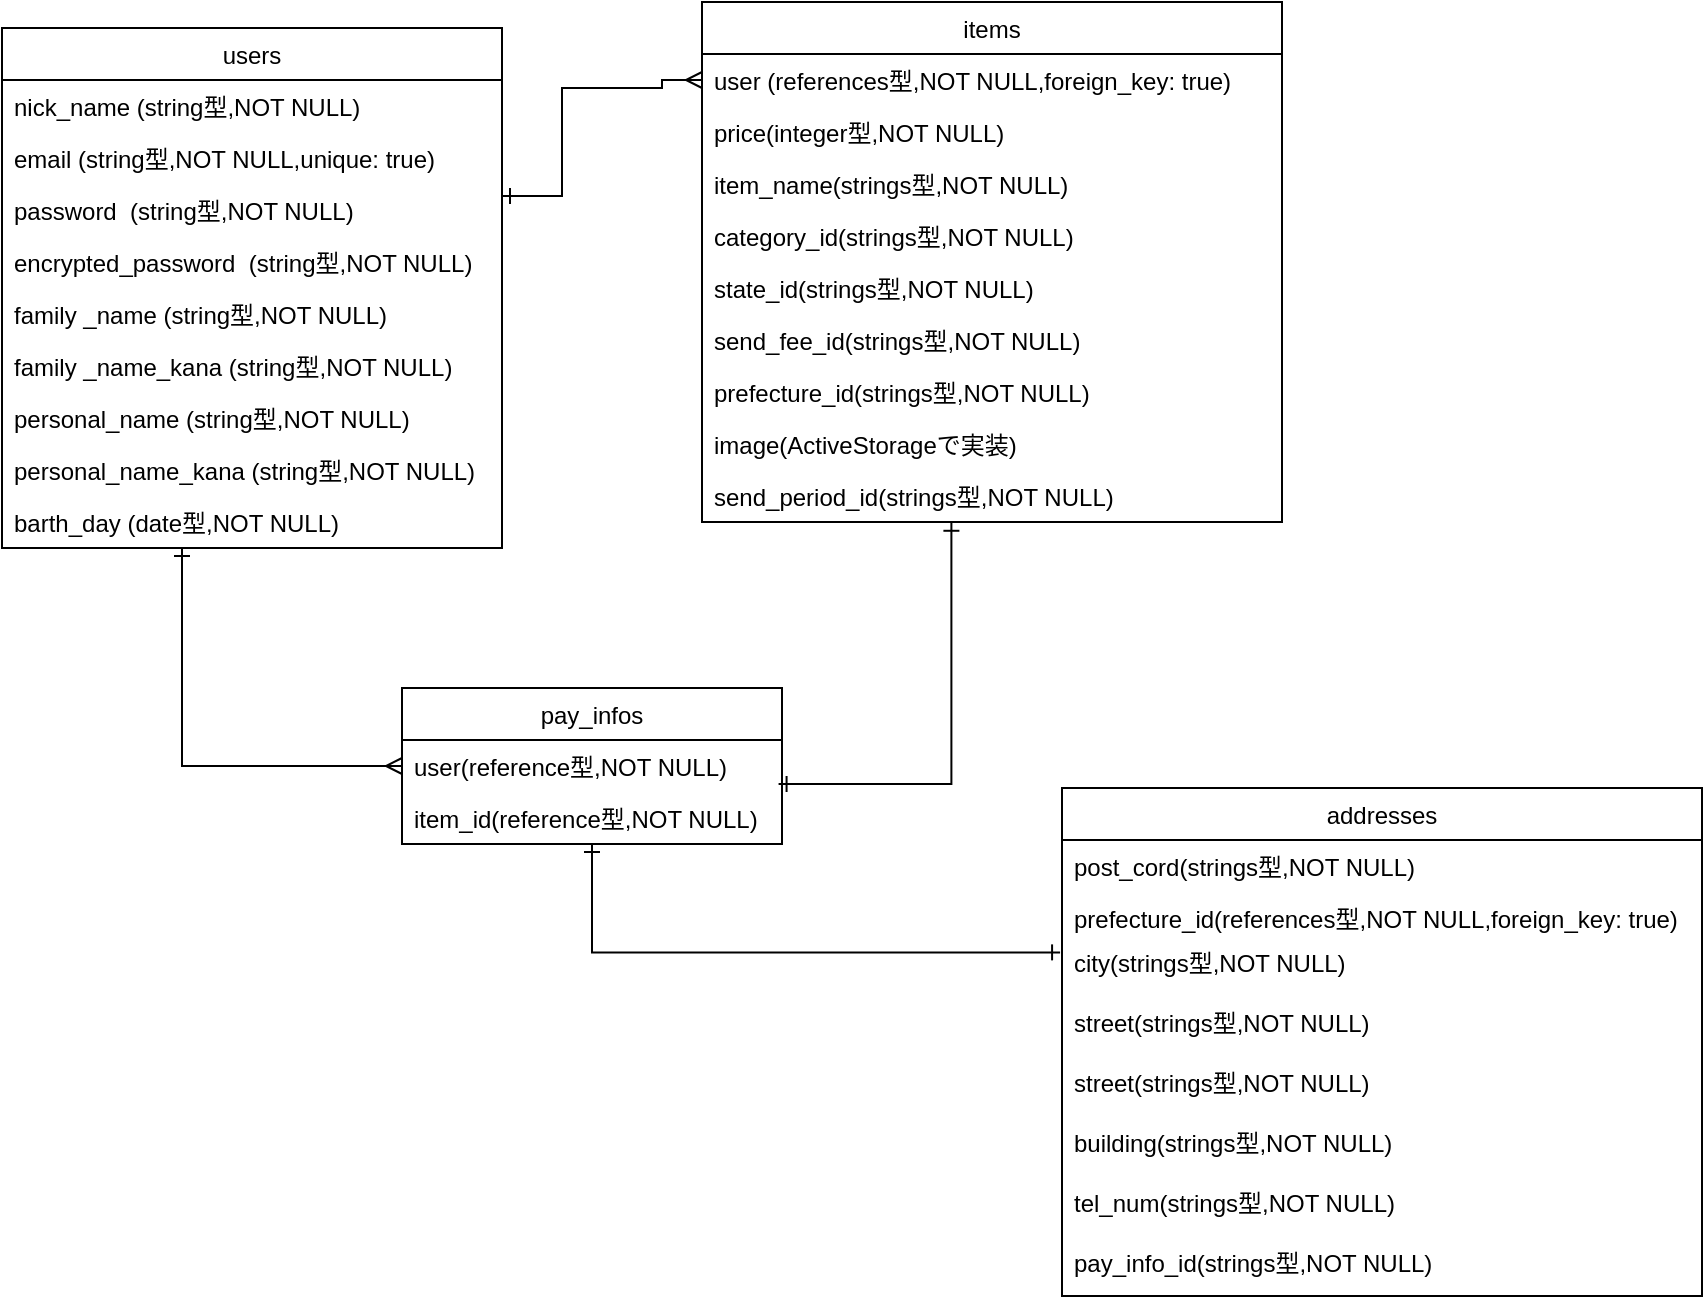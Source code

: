 <mxfile version="13.10.0" type="embed">
    <diagram id="E8626NolXUddujl6UvLH" name="ページ1">
        <mxGraphModel dx="1155" dy="732" grid="1" gridSize="10" guides="1" tooltips="1" connect="1" arrows="1" fold="1" page="1" pageScale="1" pageWidth="850" pageHeight="1100" math="0" shadow="0">
            <root>
                <mxCell id="0"/>
                <mxCell id="1" parent="0"/>
                <mxCell id="12" value="users" style="swimlane;fontStyle=0;childLayout=stackLayout;horizontal=1;startSize=26;fillColor=none;horizontalStack=0;resizeParent=1;resizeParentMax=0;resizeLast=0;collapsible=1;marginBottom=0;" parent="1" vertex="1">
                    <mxGeometry y="60" width="250" height="260" as="geometry"/>
                </mxCell>
                <mxCell id="13" value="nick_name (string型,NOT NULL)" style="text;strokeColor=none;fillColor=none;align=left;verticalAlign=top;spacingLeft=4;spacingRight=4;overflow=hidden;rotatable=0;points=[[0,0.5],[1,0.5]];portConstraint=eastwest;" parent="12" vertex="1">
                    <mxGeometry y="26" width="250" height="26" as="geometry"/>
                </mxCell>
                <mxCell id="18" value="email (string型,NOT NULL,unique: true)" style="text;strokeColor=none;fillColor=none;align=left;verticalAlign=top;spacingLeft=4;spacingRight=4;overflow=hidden;rotatable=0;points=[[0,0.5],[1,0.5]];portConstraint=eastwest;" parent="12" vertex="1">
                    <mxGeometry y="52" width="250" height="26" as="geometry"/>
                </mxCell>
                <mxCell id="74" value="password  (string型,NOT NULL)" style="text;strokeColor=none;fillColor=none;align=left;verticalAlign=top;spacingLeft=4;spacingRight=4;overflow=hidden;rotatable=0;points=[[0,0.5],[1,0.5]];portConstraint=eastwest;" parent="12" vertex="1">
                    <mxGeometry y="78" width="250" height="26" as="geometry"/>
                </mxCell>
                <mxCell id="73" value="encrypted_password  (string型,NOT NULL)" style="text;strokeColor=none;fillColor=none;align=left;verticalAlign=top;spacingLeft=4;spacingRight=4;overflow=hidden;rotatable=0;points=[[0,0.5],[1,0.5]];portConstraint=eastwest;" parent="12" vertex="1">
                    <mxGeometry y="104" width="250" height="26" as="geometry"/>
                </mxCell>
                <mxCell id="75" value="family _name (string型,NOT NULL)" style="text;strokeColor=none;fillColor=none;align=left;verticalAlign=top;spacingLeft=4;spacingRight=4;overflow=hidden;rotatable=0;points=[[0,0.5],[1,0.5]];portConstraint=eastwest;" parent="12" vertex="1">
                    <mxGeometry y="130" width="250" height="26" as="geometry"/>
                </mxCell>
                <mxCell id="20" value="family _name_kana (string型,NOT NULL)" style="text;strokeColor=none;fillColor=none;align=left;verticalAlign=top;spacingLeft=4;spacingRight=4;overflow=hidden;rotatable=0;points=[[0,0.5],[1,0.5]];portConstraint=eastwest;" parent="12" vertex="1">
                    <mxGeometry y="156" width="250" height="26" as="geometry"/>
                </mxCell>
                <mxCell id="76" value="personal_name (string型,NOT NULL)" style="text;strokeColor=none;fillColor=none;align=left;verticalAlign=top;spacingLeft=4;spacingRight=4;overflow=hidden;rotatable=0;points=[[0,0.5],[1,0.5]];portConstraint=eastwest;" parent="12" vertex="1">
                    <mxGeometry y="182" width="250" height="26" as="geometry"/>
                </mxCell>
                <mxCell id="21" value="personal_name_kana (string型,NOT NULL)" style="text;strokeColor=none;fillColor=none;align=left;verticalAlign=top;spacingLeft=4;spacingRight=4;overflow=hidden;rotatable=0;points=[[0,0.5],[1,0.5]];portConstraint=eastwest;" parent="12" vertex="1">
                    <mxGeometry y="208" width="250" height="26" as="geometry"/>
                </mxCell>
                <mxCell id="22" value="barth_day (date型,NOT NULL)" style="text;strokeColor=none;fillColor=none;align=left;verticalAlign=top;spacingLeft=4;spacingRight=4;overflow=hidden;rotatable=0;points=[[0,0.5],[1,0.5]];portConstraint=eastwest;" parent="12" vertex="1">
                    <mxGeometry y="234" width="250" height="26" as="geometry"/>
                </mxCell>
                <mxCell id="23" value="items" style="swimlane;fontStyle=0;childLayout=stackLayout;horizontal=1;startSize=26;fillColor=none;horizontalStack=0;resizeParent=1;resizeParentMax=0;resizeLast=0;collapsible=1;marginBottom=0;" parent="1" vertex="1">
                    <mxGeometry x="350" y="47" width="290" height="260" as="geometry"/>
                </mxCell>
                <mxCell id="24" value="user (references型,NOT NULL,foreign_key: true)" style="text;strokeColor=none;fillColor=none;align=left;verticalAlign=top;spacingLeft=4;spacingRight=4;overflow=hidden;rotatable=0;points=[[0,0.5],[1,0.5]];portConstraint=eastwest;" parent="23" vertex="1">
                    <mxGeometry y="26" width="290" height="26" as="geometry"/>
                </mxCell>
                <mxCell id="81" value="price(integer型,NOT NULL)" style="text;strokeColor=none;fillColor=none;align=left;verticalAlign=top;spacingLeft=4;spacingRight=4;overflow=hidden;rotatable=0;points=[[0,0.5],[1,0.5]];portConstraint=eastwest;" parent="23" vertex="1">
                    <mxGeometry y="52" width="290" height="26" as="geometry"/>
                </mxCell>
                <mxCell id="27" value="item_name(strings型,NOT NULL)" style="text;strokeColor=none;fillColor=none;align=left;verticalAlign=top;spacingLeft=4;spacingRight=4;overflow=hidden;rotatable=0;points=[[0,0.5],[1,0.5]];portConstraint=eastwest;" parent="23" vertex="1">
                    <mxGeometry y="78" width="290" height="26" as="geometry"/>
                </mxCell>
                <mxCell id="28" value="category_id(strings型,NOT NULL)" style="text;strokeColor=none;fillColor=none;align=left;verticalAlign=top;spacingLeft=4;spacingRight=4;overflow=hidden;rotatable=0;points=[[0,0.5],[1,0.5]];portConstraint=eastwest;" parent="23" vertex="1">
                    <mxGeometry y="104" width="290" height="26" as="geometry"/>
                </mxCell>
                <mxCell id="29" value="state_id(strings型,NOT NULL)" style="text;strokeColor=none;fillColor=none;align=left;verticalAlign=top;spacingLeft=4;spacingRight=4;overflow=hidden;rotatable=0;points=[[0,0.5],[1,0.5]];portConstraint=eastwest;" parent="23" vertex="1">
                    <mxGeometry y="130" width="290" height="26" as="geometry"/>
                </mxCell>
                <mxCell id="30" value="send_fee_id(strings型,NOT NULL)" style="text;strokeColor=none;fillColor=none;align=left;verticalAlign=top;spacingLeft=4;spacingRight=4;overflow=hidden;rotatable=0;points=[[0,0.5],[1,0.5]];portConstraint=eastwest;" parent="23" vertex="1">
                    <mxGeometry y="156" width="290" height="26" as="geometry"/>
                </mxCell>
                <mxCell id="31" value="prefecture_id(strings型,NOT NULL)" style="text;strokeColor=none;fillColor=none;align=left;verticalAlign=top;spacingLeft=4;spacingRight=4;overflow=hidden;rotatable=0;points=[[0,0.5],[1,0.5]];portConstraint=eastwest;" parent="23" vertex="1">
                    <mxGeometry y="182" width="290" height="26" as="geometry"/>
                </mxCell>
                <mxCell id="26" value="image(ActiveStorageで実装)" style="text;strokeColor=none;fillColor=none;align=left;verticalAlign=top;spacingLeft=4;spacingRight=4;overflow=hidden;rotatable=0;points=[[0,0.5],[1,0.5]];portConstraint=eastwest;" parent="23" vertex="1">
                    <mxGeometry y="208" width="290" height="26" as="geometry"/>
                </mxCell>
                <mxCell id="71" value="send_period_id(strings型,NOT NULL)" style="text;strokeColor=none;fillColor=none;align=left;verticalAlign=top;spacingLeft=4;spacingRight=4;overflow=hidden;rotatable=0;points=[[0,0.5],[1,0.5]];portConstraint=eastwest;" parent="23" vertex="1">
                    <mxGeometry y="234" width="290" height="26" as="geometry"/>
                </mxCell>
                <mxCell id="32" value="pay_infos" style="swimlane;fontStyle=0;childLayout=stackLayout;horizontal=1;startSize=26;fillColor=none;horizontalStack=0;resizeParent=1;resizeParentMax=0;resizeLast=0;collapsible=1;marginBottom=0;" parent="1" vertex="1">
                    <mxGeometry x="200" y="390" width="190" height="78" as="geometry"/>
                </mxCell>
                <mxCell id="78" value="user(reference型,NOT NULL)" style="text;strokeColor=none;fillColor=none;align=left;verticalAlign=top;spacingLeft=4;spacingRight=4;overflow=hidden;rotatable=0;points=[[0,0.5],[1,0.5]];portConstraint=eastwest;" parent="32" vertex="1">
                    <mxGeometry y="26" width="190" height="26" as="geometry"/>
                </mxCell>
                <mxCell id="33" value="item_id(reference型,NOT NULL)" style="text;strokeColor=none;fillColor=none;align=left;verticalAlign=top;spacingLeft=4;spacingRight=4;overflow=hidden;rotatable=0;points=[[0,0.5],[1,0.5]];portConstraint=eastwest;" parent="32" vertex="1">
                    <mxGeometry y="52" width="190" height="26" as="geometry"/>
                </mxCell>
                <mxCell id="39" value="addresses" style="swimlane;fontStyle=0;childLayout=stackLayout;horizontal=1;startSize=26;fillColor=none;horizontalStack=0;resizeParent=1;resizeParentMax=0;resizeLast=0;collapsible=1;marginBottom=0;" parent="1" vertex="1">
                    <mxGeometry x="530" y="440" width="320" height="254" as="geometry"/>
                </mxCell>
                <mxCell id="41" value="post_cord(strings型,NOT NULL)" style="text;strokeColor=none;fillColor=none;align=left;verticalAlign=top;spacingLeft=4;spacingRight=4;overflow=hidden;rotatable=0;points=[[0,0.5],[1,0.5]];portConstraint=eastwest;" parent="39" vertex="1">
                    <mxGeometry y="26" width="320" height="26" as="geometry"/>
                </mxCell>
                <mxCell id="49" value="prefecture_id(references型,NOT NULL,foreign_key: true)" style="text;strokeColor=none;fillColor=none;align=left;verticalAlign=top;spacingLeft=4;spacingRight=4;overflow=hidden;rotatable=0;points=[[0,0.5],[1,0.5]];portConstraint=eastwest;" parent="39" vertex="1">
                    <mxGeometry y="52" width="320" height="22" as="geometry"/>
                </mxCell>
                <mxCell id="51" value="city(strings型,NOT NULL)" style="text;strokeColor=none;fillColor=none;align=left;verticalAlign=top;spacingLeft=4;spacingRight=4;overflow=hidden;rotatable=0;points=[[0,0.5],[1,0.5]];portConstraint=eastwest;" parent="39" vertex="1">
                    <mxGeometry y="74" width="320" height="30" as="geometry"/>
                </mxCell>
                <mxCell id="52" value="street(strings型,NOT NULL)" style="text;strokeColor=none;fillColor=none;align=left;verticalAlign=top;spacingLeft=4;spacingRight=4;overflow=hidden;rotatable=0;points=[[0,0.5],[1,0.5]];portConstraint=eastwest;" parent="39" vertex="1">
                    <mxGeometry y="104" width="320" height="30" as="geometry"/>
                </mxCell>
                <mxCell id="72" value="street(strings型,NOT NULL)" style="text;strokeColor=none;fillColor=none;align=left;verticalAlign=top;spacingLeft=4;spacingRight=4;overflow=hidden;rotatable=0;points=[[0,0.5],[1,0.5]];portConstraint=eastwest;" parent="39" vertex="1">
                    <mxGeometry y="134" width="320" height="30" as="geometry"/>
                </mxCell>
                <mxCell id="54" value="building(strings型,NOT NULL)" style="text;strokeColor=none;fillColor=none;align=left;verticalAlign=top;spacingLeft=4;spacingRight=4;overflow=hidden;rotatable=0;points=[[0,0.5],[1,0.5]];portConstraint=eastwest;" parent="39" vertex="1">
                    <mxGeometry y="164" width="320" height="30" as="geometry"/>
                </mxCell>
                <mxCell id="82" value="tel_num(strings型,NOT NULL)" style="text;strokeColor=none;fillColor=none;align=left;verticalAlign=top;spacingLeft=4;spacingRight=4;overflow=hidden;rotatable=0;points=[[0,0.5],[1,0.5]];portConstraint=eastwest;" vertex="1" parent="39">
                    <mxGeometry y="194" width="320" height="30" as="geometry"/>
                </mxCell>
                <mxCell id="53" value="pay_info_id(strings型,NOT NULL)" style="text;strokeColor=none;fillColor=none;align=left;verticalAlign=top;spacingLeft=4;spacingRight=4;overflow=hidden;rotatable=0;points=[[0,0.5],[1,0.5]];portConstraint=eastwest;" parent="39" vertex="1">
                    <mxGeometry y="224" width="320" height="30" as="geometry"/>
                </mxCell>
                <mxCell id="63" style="edgeStyle=orthogonalEdgeStyle;rounded=0;orthogonalLoop=1;jettySize=auto;html=1;endArrow=ERone;endFill=0;startArrow=ERmany;startFill=0;exitX=0;exitY=0.5;exitDx=0;exitDy=0;" parent="1" source="24" edge="1">
                    <mxGeometry relative="1" as="geometry">
                        <mxPoint x="320" y="110" as="sourcePoint"/>
                        <mxPoint x="250" y="144" as="targetPoint"/>
                        <Array as="points">
                            <mxPoint x="330" y="86"/>
                            <mxPoint x="330" y="90"/>
                            <mxPoint x="280" y="90"/>
                            <mxPoint x="280" y="144"/>
                        </Array>
                    </mxGeometry>
                </mxCell>
                <mxCell id="65" style="edgeStyle=orthogonalEdgeStyle;rounded=0;orthogonalLoop=1;jettySize=auto;html=1;startArrow=ERone;startFill=0;endArrow=ERone;endFill=0;entryX=-0.003;entryY=0.273;entryDx=0;entryDy=0;entryPerimeter=0;" parent="1" source="33" target="51" edge="1">
                    <mxGeometry relative="1" as="geometry">
                        <mxPoint x="240" y="425" as="targetPoint"/>
                        <mxPoint x="170" y="450" as="sourcePoint"/>
                        <Array as="points">
                            <mxPoint x="295" y="522"/>
                        </Array>
                    </mxGeometry>
                </mxCell>
                <mxCell id="68" style="edgeStyle=orthogonalEdgeStyle;rounded=0;orthogonalLoop=1;jettySize=auto;html=1;startArrow=ERone;startFill=0;endArrow=ERone;endFill=0;entryX=0.43;entryY=1.015;entryDx=0;entryDy=0;entryPerimeter=0;exitX=0.991;exitY=-0.154;exitDx=0;exitDy=0;exitPerimeter=0;" parent="1" source="33" target="71" edge="1">
                    <mxGeometry relative="1" as="geometry">
                        <mxPoint x="605" y="370" as="targetPoint"/>
                        <Array as="points">
                            <mxPoint x="475" y="438"/>
                        </Array>
                        <mxPoint x="400" y="429" as="sourcePoint"/>
                    </mxGeometry>
                </mxCell>
                <mxCell id="77" style="edgeStyle=orthogonalEdgeStyle;rounded=0;orthogonalLoop=1;jettySize=auto;html=1;startArrow=ERone;startFill=0;endArrow=ERmany;endFill=0;entryX=0;entryY=0.5;entryDx=0;entryDy=0;" parent="1" target="78" edge="1">
                    <mxGeometry relative="1" as="geometry">
                        <mxPoint y="390" as="targetPoint"/>
                        <Array as="points">
                            <mxPoint x="90" y="429"/>
                        </Array>
                        <mxPoint x="90" y="320" as="sourcePoint"/>
                    </mxGeometry>
                </mxCell>
            </root>
        </mxGraphModel>
    </diagram>
</mxfile>